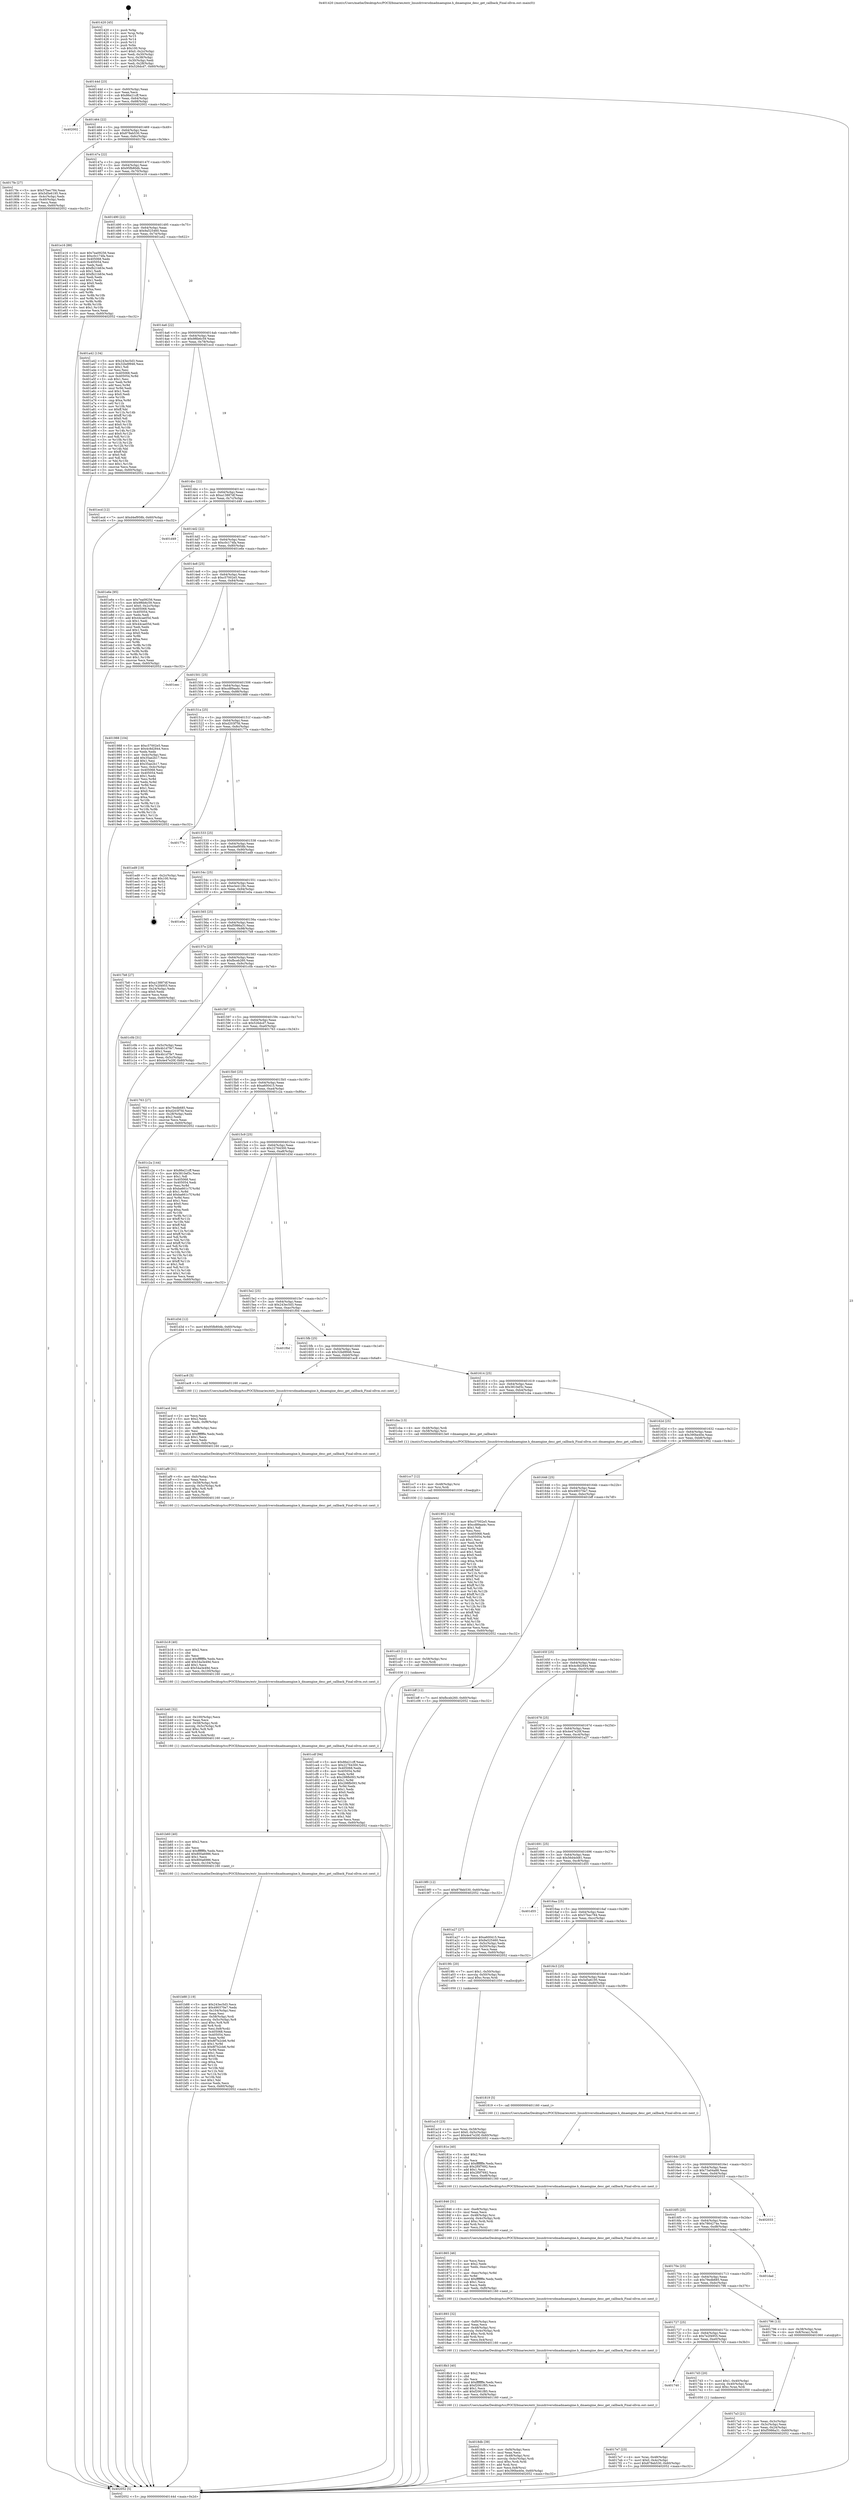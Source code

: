digraph "0x401420" {
  label = "0x401420 (/mnt/c/Users/mathe/Desktop/tcc/POCII/binaries/extr_linuxdriversdmadmaengine.h_dmaengine_desc_get_callback_Final-ollvm.out::main(0))"
  labelloc = "t"
  node[shape=record]

  Entry [label="",width=0.3,height=0.3,shape=circle,fillcolor=black,style=filled]
  "0x40144d" [label="{
     0x40144d [23]\l
     | [instrs]\l
     &nbsp;&nbsp;0x40144d \<+3\>: mov -0x60(%rbp),%eax\l
     &nbsp;&nbsp;0x401450 \<+2\>: mov %eax,%ecx\l
     &nbsp;&nbsp;0x401452 \<+6\>: sub $0x86e21cff,%ecx\l
     &nbsp;&nbsp;0x401458 \<+3\>: mov %eax,-0x64(%rbp)\l
     &nbsp;&nbsp;0x40145b \<+3\>: mov %ecx,-0x68(%rbp)\l
     &nbsp;&nbsp;0x40145e \<+6\>: je 0000000000402002 \<main+0xbe2\>\l
  }"]
  "0x402002" [label="{
     0x402002\l
  }", style=dashed]
  "0x401464" [label="{
     0x401464 [22]\l
     | [instrs]\l
     &nbsp;&nbsp;0x401464 \<+5\>: jmp 0000000000401469 \<main+0x49\>\l
     &nbsp;&nbsp;0x401469 \<+3\>: mov -0x64(%rbp),%eax\l
     &nbsp;&nbsp;0x40146c \<+5\>: sub $0x878eb530,%eax\l
     &nbsp;&nbsp;0x401471 \<+3\>: mov %eax,-0x6c(%rbp)\l
     &nbsp;&nbsp;0x401474 \<+6\>: je 00000000004017fe \<main+0x3de\>\l
  }"]
  Exit [label="",width=0.3,height=0.3,shape=circle,fillcolor=black,style=filled,peripheries=2]
  "0x4017fe" [label="{
     0x4017fe [27]\l
     | [instrs]\l
     &nbsp;&nbsp;0x4017fe \<+5\>: mov $0x57bec784,%eax\l
     &nbsp;&nbsp;0x401803 \<+5\>: mov $0x5d5e6195,%ecx\l
     &nbsp;&nbsp;0x401808 \<+3\>: mov -0x4c(%rbp),%edx\l
     &nbsp;&nbsp;0x40180b \<+3\>: cmp -0x40(%rbp),%edx\l
     &nbsp;&nbsp;0x40180e \<+3\>: cmovl %ecx,%eax\l
     &nbsp;&nbsp;0x401811 \<+3\>: mov %eax,-0x60(%rbp)\l
     &nbsp;&nbsp;0x401814 \<+5\>: jmp 0000000000402052 \<main+0xc32\>\l
  }"]
  "0x40147a" [label="{
     0x40147a [22]\l
     | [instrs]\l
     &nbsp;&nbsp;0x40147a \<+5\>: jmp 000000000040147f \<main+0x5f\>\l
     &nbsp;&nbsp;0x40147f \<+3\>: mov -0x64(%rbp),%eax\l
     &nbsp;&nbsp;0x401482 \<+5\>: sub $0x95fb80db,%eax\l
     &nbsp;&nbsp;0x401487 \<+3\>: mov %eax,-0x70(%rbp)\l
     &nbsp;&nbsp;0x40148a \<+6\>: je 0000000000401e16 \<main+0x9f6\>\l
  }"]
  "0x401cdf" [label="{
     0x401cdf [94]\l
     | [instrs]\l
     &nbsp;&nbsp;0x401cdf \<+5\>: mov $0x86e21cff,%eax\l
     &nbsp;&nbsp;0x401ce4 \<+5\>: mov $0x22764300,%ecx\l
     &nbsp;&nbsp;0x401ce9 \<+7\>: mov 0x405068,%edx\l
     &nbsp;&nbsp;0x401cf0 \<+8\>: mov 0x405054,%r8d\l
     &nbsp;&nbsp;0x401cf8 \<+3\>: mov %edx,%r9d\l
     &nbsp;&nbsp;0x401cfb \<+7\>: sub $0x298fb093,%r9d\l
     &nbsp;&nbsp;0x401d02 \<+4\>: sub $0x1,%r9d\l
     &nbsp;&nbsp;0x401d06 \<+7\>: add $0x298fb093,%r9d\l
     &nbsp;&nbsp;0x401d0d \<+4\>: imul %r9d,%edx\l
     &nbsp;&nbsp;0x401d11 \<+3\>: and $0x1,%edx\l
     &nbsp;&nbsp;0x401d14 \<+3\>: cmp $0x0,%edx\l
     &nbsp;&nbsp;0x401d17 \<+4\>: sete %r10b\l
     &nbsp;&nbsp;0x401d1b \<+4\>: cmp $0xa,%r8d\l
     &nbsp;&nbsp;0x401d1f \<+4\>: setl %r11b\l
     &nbsp;&nbsp;0x401d23 \<+3\>: mov %r10b,%bl\l
     &nbsp;&nbsp;0x401d26 \<+3\>: and %r11b,%bl\l
     &nbsp;&nbsp;0x401d29 \<+3\>: xor %r11b,%r10b\l
     &nbsp;&nbsp;0x401d2c \<+3\>: or %r10b,%bl\l
     &nbsp;&nbsp;0x401d2f \<+3\>: test $0x1,%bl\l
     &nbsp;&nbsp;0x401d32 \<+3\>: cmovne %ecx,%eax\l
     &nbsp;&nbsp;0x401d35 \<+3\>: mov %eax,-0x60(%rbp)\l
     &nbsp;&nbsp;0x401d38 \<+5\>: jmp 0000000000402052 \<main+0xc32\>\l
  }"]
  "0x401e16" [label="{
     0x401e16 [88]\l
     | [instrs]\l
     &nbsp;&nbsp;0x401e16 \<+5\>: mov $0x7ea09256,%eax\l
     &nbsp;&nbsp;0x401e1b \<+5\>: mov $0xc0c174fa,%ecx\l
     &nbsp;&nbsp;0x401e20 \<+7\>: mov 0x405068,%edx\l
     &nbsp;&nbsp;0x401e27 \<+7\>: mov 0x405054,%esi\l
     &nbsp;&nbsp;0x401e2e \<+2\>: mov %edx,%edi\l
     &nbsp;&nbsp;0x401e30 \<+6\>: sub $0xfb21b63e,%edi\l
     &nbsp;&nbsp;0x401e36 \<+3\>: sub $0x1,%edi\l
     &nbsp;&nbsp;0x401e39 \<+6\>: add $0xfb21b63e,%edi\l
     &nbsp;&nbsp;0x401e3f \<+3\>: imul %edi,%edx\l
     &nbsp;&nbsp;0x401e42 \<+3\>: and $0x1,%edx\l
     &nbsp;&nbsp;0x401e45 \<+3\>: cmp $0x0,%edx\l
     &nbsp;&nbsp;0x401e48 \<+4\>: sete %r8b\l
     &nbsp;&nbsp;0x401e4c \<+3\>: cmp $0xa,%esi\l
     &nbsp;&nbsp;0x401e4f \<+4\>: setl %r9b\l
     &nbsp;&nbsp;0x401e53 \<+3\>: mov %r8b,%r10b\l
     &nbsp;&nbsp;0x401e56 \<+3\>: and %r9b,%r10b\l
     &nbsp;&nbsp;0x401e59 \<+3\>: xor %r9b,%r8b\l
     &nbsp;&nbsp;0x401e5c \<+3\>: or %r8b,%r10b\l
     &nbsp;&nbsp;0x401e5f \<+4\>: test $0x1,%r10b\l
     &nbsp;&nbsp;0x401e63 \<+3\>: cmovne %ecx,%eax\l
     &nbsp;&nbsp;0x401e66 \<+3\>: mov %eax,-0x60(%rbp)\l
     &nbsp;&nbsp;0x401e69 \<+5\>: jmp 0000000000402052 \<main+0xc32\>\l
  }"]
  "0x401490" [label="{
     0x401490 [22]\l
     | [instrs]\l
     &nbsp;&nbsp;0x401490 \<+5\>: jmp 0000000000401495 \<main+0x75\>\l
     &nbsp;&nbsp;0x401495 \<+3\>: mov -0x64(%rbp),%eax\l
     &nbsp;&nbsp;0x401498 \<+5\>: sub $0x9a525460,%eax\l
     &nbsp;&nbsp;0x40149d \<+3\>: mov %eax,-0x74(%rbp)\l
     &nbsp;&nbsp;0x4014a0 \<+6\>: je 0000000000401a42 \<main+0x622\>\l
  }"]
  "0x401cd3" [label="{
     0x401cd3 [12]\l
     | [instrs]\l
     &nbsp;&nbsp;0x401cd3 \<+4\>: mov -0x58(%rbp),%rsi\l
     &nbsp;&nbsp;0x401cd7 \<+3\>: mov %rsi,%rdi\l
     &nbsp;&nbsp;0x401cda \<+5\>: call 0000000000401030 \<free@plt\>\l
     | [calls]\l
     &nbsp;&nbsp;0x401030 \{1\} (unknown)\l
  }"]
  "0x401a42" [label="{
     0x401a42 [134]\l
     | [instrs]\l
     &nbsp;&nbsp;0x401a42 \<+5\>: mov $0x243ec5d3,%eax\l
     &nbsp;&nbsp;0x401a47 \<+5\>: mov $0x32bd9946,%ecx\l
     &nbsp;&nbsp;0x401a4c \<+2\>: mov $0x1,%dl\l
     &nbsp;&nbsp;0x401a4e \<+2\>: xor %esi,%esi\l
     &nbsp;&nbsp;0x401a50 \<+7\>: mov 0x405068,%edi\l
     &nbsp;&nbsp;0x401a57 \<+8\>: mov 0x405054,%r8d\l
     &nbsp;&nbsp;0x401a5f \<+3\>: sub $0x1,%esi\l
     &nbsp;&nbsp;0x401a62 \<+3\>: mov %edi,%r9d\l
     &nbsp;&nbsp;0x401a65 \<+3\>: add %esi,%r9d\l
     &nbsp;&nbsp;0x401a68 \<+4\>: imul %r9d,%edi\l
     &nbsp;&nbsp;0x401a6c \<+3\>: and $0x1,%edi\l
     &nbsp;&nbsp;0x401a6f \<+3\>: cmp $0x0,%edi\l
     &nbsp;&nbsp;0x401a72 \<+4\>: sete %r10b\l
     &nbsp;&nbsp;0x401a76 \<+4\>: cmp $0xa,%r8d\l
     &nbsp;&nbsp;0x401a7a \<+4\>: setl %r11b\l
     &nbsp;&nbsp;0x401a7e \<+3\>: mov %r10b,%bl\l
     &nbsp;&nbsp;0x401a81 \<+3\>: xor $0xff,%bl\l
     &nbsp;&nbsp;0x401a84 \<+3\>: mov %r11b,%r14b\l
     &nbsp;&nbsp;0x401a87 \<+4\>: xor $0xff,%r14b\l
     &nbsp;&nbsp;0x401a8b \<+3\>: xor $0x0,%dl\l
     &nbsp;&nbsp;0x401a8e \<+3\>: mov %bl,%r15b\l
     &nbsp;&nbsp;0x401a91 \<+4\>: and $0x0,%r15b\l
     &nbsp;&nbsp;0x401a95 \<+3\>: and %dl,%r10b\l
     &nbsp;&nbsp;0x401a98 \<+3\>: mov %r14b,%r12b\l
     &nbsp;&nbsp;0x401a9b \<+4\>: and $0x0,%r12b\l
     &nbsp;&nbsp;0x401a9f \<+3\>: and %dl,%r11b\l
     &nbsp;&nbsp;0x401aa2 \<+3\>: or %r10b,%r15b\l
     &nbsp;&nbsp;0x401aa5 \<+3\>: or %r11b,%r12b\l
     &nbsp;&nbsp;0x401aa8 \<+3\>: xor %r12b,%r15b\l
     &nbsp;&nbsp;0x401aab \<+3\>: or %r14b,%bl\l
     &nbsp;&nbsp;0x401aae \<+3\>: xor $0xff,%bl\l
     &nbsp;&nbsp;0x401ab1 \<+3\>: or $0x0,%dl\l
     &nbsp;&nbsp;0x401ab4 \<+2\>: and %dl,%bl\l
     &nbsp;&nbsp;0x401ab6 \<+3\>: or %bl,%r15b\l
     &nbsp;&nbsp;0x401ab9 \<+4\>: test $0x1,%r15b\l
     &nbsp;&nbsp;0x401abd \<+3\>: cmovne %ecx,%eax\l
     &nbsp;&nbsp;0x401ac0 \<+3\>: mov %eax,-0x60(%rbp)\l
     &nbsp;&nbsp;0x401ac3 \<+5\>: jmp 0000000000402052 \<main+0xc32\>\l
  }"]
  "0x4014a6" [label="{
     0x4014a6 [22]\l
     | [instrs]\l
     &nbsp;&nbsp;0x4014a6 \<+5\>: jmp 00000000004014ab \<main+0x8b\>\l
     &nbsp;&nbsp;0x4014ab \<+3\>: mov -0x64(%rbp),%eax\l
     &nbsp;&nbsp;0x4014ae \<+5\>: sub $0x9f6b6c59,%eax\l
     &nbsp;&nbsp;0x4014b3 \<+3\>: mov %eax,-0x78(%rbp)\l
     &nbsp;&nbsp;0x4014b6 \<+6\>: je 0000000000401ecd \<main+0xaad\>\l
  }"]
  "0x401cc7" [label="{
     0x401cc7 [12]\l
     | [instrs]\l
     &nbsp;&nbsp;0x401cc7 \<+4\>: mov -0x48(%rbp),%rsi\l
     &nbsp;&nbsp;0x401ccb \<+3\>: mov %rsi,%rdi\l
     &nbsp;&nbsp;0x401cce \<+5\>: call 0000000000401030 \<free@plt\>\l
     | [calls]\l
     &nbsp;&nbsp;0x401030 \{1\} (unknown)\l
  }"]
  "0x401ecd" [label="{
     0x401ecd [12]\l
     | [instrs]\l
     &nbsp;&nbsp;0x401ecd \<+7\>: movl $0xd4ef958b,-0x60(%rbp)\l
     &nbsp;&nbsp;0x401ed4 \<+5\>: jmp 0000000000402052 \<main+0xc32\>\l
  }"]
  "0x4014bc" [label="{
     0x4014bc [22]\l
     | [instrs]\l
     &nbsp;&nbsp;0x4014bc \<+5\>: jmp 00000000004014c1 \<main+0xa1\>\l
     &nbsp;&nbsp;0x4014c1 \<+3\>: mov -0x64(%rbp),%eax\l
     &nbsp;&nbsp;0x4014c4 \<+5\>: sub $0xa13887df,%eax\l
     &nbsp;&nbsp;0x4014c9 \<+3\>: mov %eax,-0x7c(%rbp)\l
     &nbsp;&nbsp;0x4014cc \<+6\>: je 0000000000401d49 \<main+0x929\>\l
  }"]
  "0x401b88" [label="{
     0x401b88 [119]\l
     | [instrs]\l
     &nbsp;&nbsp;0x401b88 \<+5\>: mov $0x243ec5d3,%ecx\l
     &nbsp;&nbsp;0x401b8d \<+5\>: mov $0x490370e7,%edx\l
     &nbsp;&nbsp;0x401b92 \<+6\>: mov -0x104(%rbp),%esi\l
     &nbsp;&nbsp;0x401b98 \<+3\>: imul %eax,%esi\l
     &nbsp;&nbsp;0x401b9b \<+4\>: mov -0x58(%rbp),%rdi\l
     &nbsp;&nbsp;0x401b9f \<+4\>: movslq -0x5c(%rbp),%r8\l
     &nbsp;&nbsp;0x401ba3 \<+4\>: imul $0xc,%r8,%r8\l
     &nbsp;&nbsp;0x401ba7 \<+3\>: add %r8,%rdi\l
     &nbsp;&nbsp;0x401baa \<+3\>: mov %esi,0x8(%rdi)\l
     &nbsp;&nbsp;0x401bad \<+7\>: mov 0x405068,%eax\l
     &nbsp;&nbsp;0x401bb4 \<+7\>: mov 0x405054,%esi\l
     &nbsp;&nbsp;0x401bbb \<+3\>: mov %eax,%r9d\l
     &nbsp;&nbsp;0x401bbe \<+7\>: add $0x8f7b2cb6,%r9d\l
     &nbsp;&nbsp;0x401bc5 \<+4\>: sub $0x1,%r9d\l
     &nbsp;&nbsp;0x401bc9 \<+7\>: sub $0x8f7b2cb6,%r9d\l
     &nbsp;&nbsp;0x401bd0 \<+4\>: imul %r9d,%eax\l
     &nbsp;&nbsp;0x401bd4 \<+3\>: and $0x1,%eax\l
     &nbsp;&nbsp;0x401bd7 \<+3\>: cmp $0x0,%eax\l
     &nbsp;&nbsp;0x401bda \<+4\>: sete %r10b\l
     &nbsp;&nbsp;0x401bde \<+3\>: cmp $0xa,%esi\l
     &nbsp;&nbsp;0x401be1 \<+4\>: setl %r11b\l
     &nbsp;&nbsp;0x401be5 \<+3\>: mov %r10b,%bl\l
     &nbsp;&nbsp;0x401be8 \<+3\>: and %r11b,%bl\l
     &nbsp;&nbsp;0x401beb \<+3\>: xor %r11b,%r10b\l
     &nbsp;&nbsp;0x401bee \<+3\>: or %r10b,%bl\l
     &nbsp;&nbsp;0x401bf1 \<+3\>: test $0x1,%bl\l
     &nbsp;&nbsp;0x401bf4 \<+3\>: cmovne %edx,%ecx\l
     &nbsp;&nbsp;0x401bf7 \<+3\>: mov %ecx,-0x60(%rbp)\l
     &nbsp;&nbsp;0x401bfa \<+5\>: jmp 0000000000402052 \<main+0xc32\>\l
  }"]
  "0x401d49" [label="{
     0x401d49\l
  }", style=dashed]
  "0x4014d2" [label="{
     0x4014d2 [22]\l
     | [instrs]\l
     &nbsp;&nbsp;0x4014d2 \<+5\>: jmp 00000000004014d7 \<main+0xb7\>\l
     &nbsp;&nbsp;0x4014d7 \<+3\>: mov -0x64(%rbp),%eax\l
     &nbsp;&nbsp;0x4014da \<+5\>: sub $0xc0c174fa,%eax\l
     &nbsp;&nbsp;0x4014df \<+3\>: mov %eax,-0x80(%rbp)\l
     &nbsp;&nbsp;0x4014e2 \<+6\>: je 0000000000401e6e \<main+0xa4e\>\l
  }"]
  "0x401b60" [label="{
     0x401b60 [40]\l
     | [instrs]\l
     &nbsp;&nbsp;0x401b60 \<+5\>: mov $0x2,%ecx\l
     &nbsp;&nbsp;0x401b65 \<+1\>: cltd\l
     &nbsp;&nbsp;0x401b66 \<+2\>: idiv %ecx\l
     &nbsp;&nbsp;0x401b68 \<+6\>: imul $0xfffffffe,%edx,%ecx\l
     &nbsp;&nbsp;0x401b6e \<+6\>: add $0x800a6986,%ecx\l
     &nbsp;&nbsp;0x401b74 \<+3\>: add $0x1,%ecx\l
     &nbsp;&nbsp;0x401b77 \<+6\>: sub $0x800a6986,%ecx\l
     &nbsp;&nbsp;0x401b7d \<+6\>: mov %ecx,-0x104(%rbp)\l
     &nbsp;&nbsp;0x401b83 \<+5\>: call 0000000000401160 \<next_i\>\l
     | [calls]\l
     &nbsp;&nbsp;0x401160 \{1\} (/mnt/c/Users/mathe/Desktop/tcc/POCII/binaries/extr_linuxdriversdmadmaengine.h_dmaengine_desc_get_callback_Final-ollvm.out::next_i)\l
  }"]
  "0x401e6e" [label="{
     0x401e6e [95]\l
     | [instrs]\l
     &nbsp;&nbsp;0x401e6e \<+5\>: mov $0x7ea09256,%eax\l
     &nbsp;&nbsp;0x401e73 \<+5\>: mov $0x9f6b6c59,%ecx\l
     &nbsp;&nbsp;0x401e78 \<+7\>: movl $0x0,-0x2c(%rbp)\l
     &nbsp;&nbsp;0x401e7f \<+7\>: mov 0x405068,%edx\l
     &nbsp;&nbsp;0x401e86 \<+7\>: mov 0x405054,%esi\l
     &nbsp;&nbsp;0x401e8d \<+2\>: mov %edx,%edi\l
     &nbsp;&nbsp;0x401e8f \<+6\>: add $0x44cae05d,%edi\l
     &nbsp;&nbsp;0x401e95 \<+3\>: sub $0x1,%edi\l
     &nbsp;&nbsp;0x401e98 \<+6\>: sub $0x44cae05d,%edi\l
     &nbsp;&nbsp;0x401e9e \<+3\>: imul %edi,%edx\l
     &nbsp;&nbsp;0x401ea1 \<+3\>: and $0x1,%edx\l
     &nbsp;&nbsp;0x401ea4 \<+3\>: cmp $0x0,%edx\l
     &nbsp;&nbsp;0x401ea7 \<+4\>: sete %r8b\l
     &nbsp;&nbsp;0x401eab \<+3\>: cmp $0xa,%esi\l
     &nbsp;&nbsp;0x401eae \<+4\>: setl %r9b\l
     &nbsp;&nbsp;0x401eb2 \<+3\>: mov %r8b,%r10b\l
     &nbsp;&nbsp;0x401eb5 \<+3\>: and %r9b,%r10b\l
     &nbsp;&nbsp;0x401eb8 \<+3\>: xor %r9b,%r8b\l
     &nbsp;&nbsp;0x401ebb \<+3\>: or %r8b,%r10b\l
     &nbsp;&nbsp;0x401ebe \<+4\>: test $0x1,%r10b\l
     &nbsp;&nbsp;0x401ec2 \<+3\>: cmovne %ecx,%eax\l
     &nbsp;&nbsp;0x401ec5 \<+3\>: mov %eax,-0x60(%rbp)\l
     &nbsp;&nbsp;0x401ec8 \<+5\>: jmp 0000000000402052 \<main+0xc32\>\l
  }"]
  "0x4014e8" [label="{
     0x4014e8 [25]\l
     | [instrs]\l
     &nbsp;&nbsp;0x4014e8 \<+5\>: jmp 00000000004014ed \<main+0xcd\>\l
     &nbsp;&nbsp;0x4014ed \<+3\>: mov -0x64(%rbp),%eax\l
     &nbsp;&nbsp;0x4014f0 \<+5\>: sub $0xc57002e5,%eax\l
     &nbsp;&nbsp;0x4014f5 \<+6\>: mov %eax,-0x84(%rbp)\l
     &nbsp;&nbsp;0x4014fb \<+6\>: je 0000000000401eec \<main+0xacc\>\l
  }"]
  "0x401b40" [label="{
     0x401b40 [32]\l
     | [instrs]\l
     &nbsp;&nbsp;0x401b40 \<+6\>: mov -0x100(%rbp),%ecx\l
     &nbsp;&nbsp;0x401b46 \<+3\>: imul %eax,%ecx\l
     &nbsp;&nbsp;0x401b49 \<+4\>: mov -0x58(%rbp),%rdi\l
     &nbsp;&nbsp;0x401b4d \<+4\>: movslq -0x5c(%rbp),%r8\l
     &nbsp;&nbsp;0x401b51 \<+4\>: imul $0xc,%r8,%r8\l
     &nbsp;&nbsp;0x401b55 \<+3\>: add %r8,%rdi\l
     &nbsp;&nbsp;0x401b58 \<+3\>: mov %ecx,0x4(%rdi)\l
     &nbsp;&nbsp;0x401b5b \<+5\>: call 0000000000401160 \<next_i\>\l
     | [calls]\l
     &nbsp;&nbsp;0x401160 \{1\} (/mnt/c/Users/mathe/Desktop/tcc/POCII/binaries/extr_linuxdriversdmadmaengine.h_dmaengine_desc_get_callback_Final-ollvm.out::next_i)\l
  }"]
  "0x401eec" [label="{
     0x401eec\l
  }", style=dashed]
  "0x401501" [label="{
     0x401501 [25]\l
     | [instrs]\l
     &nbsp;&nbsp;0x401501 \<+5\>: jmp 0000000000401506 \<main+0xe6\>\l
     &nbsp;&nbsp;0x401506 \<+3\>: mov -0x64(%rbp),%eax\l
     &nbsp;&nbsp;0x401509 \<+5\>: sub $0xcd89aa4c,%eax\l
     &nbsp;&nbsp;0x40150e \<+6\>: mov %eax,-0x88(%rbp)\l
     &nbsp;&nbsp;0x401514 \<+6\>: je 0000000000401988 \<main+0x568\>\l
  }"]
  "0x401b18" [label="{
     0x401b18 [40]\l
     | [instrs]\l
     &nbsp;&nbsp;0x401b18 \<+5\>: mov $0x2,%ecx\l
     &nbsp;&nbsp;0x401b1d \<+1\>: cltd\l
     &nbsp;&nbsp;0x401b1e \<+2\>: idiv %ecx\l
     &nbsp;&nbsp;0x401b20 \<+6\>: imul $0xfffffffe,%edx,%ecx\l
     &nbsp;&nbsp;0x401b26 \<+6\>: add $0x54a3e49d,%ecx\l
     &nbsp;&nbsp;0x401b2c \<+3\>: add $0x1,%ecx\l
     &nbsp;&nbsp;0x401b2f \<+6\>: sub $0x54a3e49d,%ecx\l
     &nbsp;&nbsp;0x401b35 \<+6\>: mov %ecx,-0x100(%rbp)\l
     &nbsp;&nbsp;0x401b3b \<+5\>: call 0000000000401160 \<next_i\>\l
     | [calls]\l
     &nbsp;&nbsp;0x401160 \{1\} (/mnt/c/Users/mathe/Desktop/tcc/POCII/binaries/extr_linuxdriversdmadmaengine.h_dmaengine_desc_get_callback_Final-ollvm.out::next_i)\l
  }"]
  "0x401988" [label="{
     0x401988 [104]\l
     | [instrs]\l
     &nbsp;&nbsp;0x401988 \<+5\>: mov $0xc57002e5,%eax\l
     &nbsp;&nbsp;0x40198d \<+5\>: mov $0x4c8d2844,%ecx\l
     &nbsp;&nbsp;0x401992 \<+2\>: xor %edx,%edx\l
     &nbsp;&nbsp;0x401994 \<+3\>: mov -0x4c(%rbp),%esi\l
     &nbsp;&nbsp;0x401997 \<+6\>: add $0x35ae2b17,%esi\l
     &nbsp;&nbsp;0x40199d \<+3\>: add $0x1,%esi\l
     &nbsp;&nbsp;0x4019a0 \<+6\>: sub $0x35ae2b17,%esi\l
     &nbsp;&nbsp;0x4019a6 \<+3\>: mov %esi,-0x4c(%rbp)\l
     &nbsp;&nbsp;0x4019a9 \<+7\>: mov 0x405068,%esi\l
     &nbsp;&nbsp;0x4019b0 \<+7\>: mov 0x405054,%edi\l
     &nbsp;&nbsp;0x4019b7 \<+3\>: sub $0x1,%edx\l
     &nbsp;&nbsp;0x4019ba \<+3\>: mov %esi,%r8d\l
     &nbsp;&nbsp;0x4019bd \<+3\>: add %edx,%r8d\l
     &nbsp;&nbsp;0x4019c0 \<+4\>: imul %r8d,%esi\l
     &nbsp;&nbsp;0x4019c4 \<+3\>: and $0x1,%esi\l
     &nbsp;&nbsp;0x4019c7 \<+3\>: cmp $0x0,%esi\l
     &nbsp;&nbsp;0x4019ca \<+4\>: sete %r9b\l
     &nbsp;&nbsp;0x4019ce \<+3\>: cmp $0xa,%edi\l
     &nbsp;&nbsp;0x4019d1 \<+4\>: setl %r10b\l
     &nbsp;&nbsp;0x4019d5 \<+3\>: mov %r9b,%r11b\l
     &nbsp;&nbsp;0x4019d8 \<+3\>: and %r10b,%r11b\l
     &nbsp;&nbsp;0x4019db \<+3\>: xor %r10b,%r9b\l
     &nbsp;&nbsp;0x4019de \<+3\>: or %r9b,%r11b\l
     &nbsp;&nbsp;0x4019e1 \<+4\>: test $0x1,%r11b\l
     &nbsp;&nbsp;0x4019e5 \<+3\>: cmovne %ecx,%eax\l
     &nbsp;&nbsp;0x4019e8 \<+3\>: mov %eax,-0x60(%rbp)\l
     &nbsp;&nbsp;0x4019eb \<+5\>: jmp 0000000000402052 \<main+0xc32\>\l
  }"]
  "0x40151a" [label="{
     0x40151a [25]\l
     | [instrs]\l
     &nbsp;&nbsp;0x40151a \<+5\>: jmp 000000000040151f \<main+0xff\>\l
     &nbsp;&nbsp;0x40151f \<+3\>: mov -0x64(%rbp),%eax\l
     &nbsp;&nbsp;0x401522 \<+5\>: sub $0xd203f7fd,%eax\l
     &nbsp;&nbsp;0x401527 \<+6\>: mov %eax,-0x8c(%rbp)\l
     &nbsp;&nbsp;0x40152d \<+6\>: je 000000000040177e \<main+0x35e\>\l
  }"]
  "0x401af9" [label="{
     0x401af9 [31]\l
     | [instrs]\l
     &nbsp;&nbsp;0x401af9 \<+6\>: mov -0xfc(%rbp),%ecx\l
     &nbsp;&nbsp;0x401aff \<+3\>: imul %eax,%ecx\l
     &nbsp;&nbsp;0x401b02 \<+4\>: mov -0x58(%rbp),%rdi\l
     &nbsp;&nbsp;0x401b06 \<+4\>: movslq -0x5c(%rbp),%r8\l
     &nbsp;&nbsp;0x401b0a \<+4\>: imul $0xc,%r8,%r8\l
     &nbsp;&nbsp;0x401b0e \<+3\>: add %r8,%rdi\l
     &nbsp;&nbsp;0x401b11 \<+2\>: mov %ecx,(%rdi)\l
     &nbsp;&nbsp;0x401b13 \<+5\>: call 0000000000401160 \<next_i\>\l
     | [calls]\l
     &nbsp;&nbsp;0x401160 \{1\} (/mnt/c/Users/mathe/Desktop/tcc/POCII/binaries/extr_linuxdriversdmadmaengine.h_dmaengine_desc_get_callback_Final-ollvm.out::next_i)\l
  }"]
  "0x40177e" [label="{
     0x40177e\l
  }", style=dashed]
  "0x401533" [label="{
     0x401533 [25]\l
     | [instrs]\l
     &nbsp;&nbsp;0x401533 \<+5\>: jmp 0000000000401538 \<main+0x118\>\l
     &nbsp;&nbsp;0x401538 \<+3\>: mov -0x64(%rbp),%eax\l
     &nbsp;&nbsp;0x40153b \<+5\>: sub $0xd4ef958b,%eax\l
     &nbsp;&nbsp;0x401540 \<+6\>: mov %eax,-0x90(%rbp)\l
     &nbsp;&nbsp;0x401546 \<+6\>: je 0000000000401ed9 \<main+0xab9\>\l
  }"]
  "0x401acd" [label="{
     0x401acd [44]\l
     | [instrs]\l
     &nbsp;&nbsp;0x401acd \<+2\>: xor %ecx,%ecx\l
     &nbsp;&nbsp;0x401acf \<+5\>: mov $0x2,%edx\l
     &nbsp;&nbsp;0x401ad4 \<+6\>: mov %edx,-0xf8(%rbp)\l
     &nbsp;&nbsp;0x401ada \<+1\>: cltd\l
     &nbsp;&nbsp;0x401adb \<+6\>: mov -0xf8(%rbp),%esi\l
     &nbsp;&nbsp;0x401ae1 \<+2\>: idiv %esi\l
     &nbsp;&nbsp;0x401ae3 \<+6\>: imul $0xfffffffe,%edx,%edx\l
     &nbsp;&nbsp;0x401ae9 \<+3\>: sub $0x1,%ecx\l
     &nbsp;&nbsp;0x401aec \<+2\>: sub %ecx,%edx\l
     &nbsp;&nbsp;0x401aee \<+6\>: mov %edx,-0xfc(%rbp)\l
     &nbsp;&nbsp;0x401af4 \<+5\>: call 0000000000401160 \<next_i\>\l
     | [calls]\l
     &nbsp;&nbsp;0x401160 \{1\} (/mnt/c/Users/mathe/Desktop/tcc/POCII/binaries/extr_linuxdriversdmadmaengine.h_dmaengine_desc_get_callback_Final-ollvm.out::next_i)\l
  }"]
  "0x401ed9" [label="{
     0x401ed9 [19]\l
     | [instrs]\l
     &nbsp;&nbsp;0x401ed9 \<+3\>: mov -0x2c(%rbp),%eax\l
     &nbsp;&nbsp;0x401edc \<+7\>: add $0x100,%rsp\l
     &nbsp;&nbsp;0x401ee3 \<+1\>: pop %rbx\l
     &nbsp;&nbsp;0x401ee4 \<+2\>: pop %r12\l
     &nbsp;&nbsp;0x401ee6 \<+2\>: pop %r14\l
     &nbsp;&nbsp;0x401ee8 \<+2\>: pop %r15\l
     &nbsp;&nbsp;0x401eea \<+1\>: pop %rbp\l
     &nbsp;&nbsp;0x401eeb \<+1\>: ret\l
  }"]
  "0x40154c" [label="{
     0x40154c [25]\l
     | [instrs]\l
     &nbsp;&nbsp;0x40154c \<+5\>: jmp 0000000000401551 \<main+0x131\>\l
     &nbsp;&nbsp;0x401551 \<+3\>: mov -0x64(%rbp),%eax\l
     &nbsp;&nbsp;0x401554 \<+5\>: sub $0xe3e4129c,%eax\l
     &nbsp;&nbsp;0x401559 \<+6\>: mov %eax,-0x94(%rbp)\l
     &nbsp;&nbsp;0x40155f \<+6\>: je 0000000000401e0a \<main+0x9ea\>\l
  }"]
  "0x401a10" [label="{
     0x401a10 [23]\l
     | [instrs]\l
     &nbsp;&nbsp;0x401a10 \<+4\>: mov %rax,-0x58(%rbp)\l
     &nbsp;&nbsp;0x401a14 \<+7\>: movl $0x0,-0x5c(%rbp)\l
     &nbsp;&nbsp;0x401a1b \<+7\>: movl $0x4e47e20f,-0x60(%rbp)\l
     &nbsp;&nbsp;0x401a22 \<+5\>: jmp 0000000000402052 \<main+0xc32\>\l
  }"]
  "0x401e0a" [label="{
     0x401e0a\l
  }", style=dashed]
  "0x401565" [label="{
     0x401565 [25]\l
     | [instrs]\l
     &nbsp;&nbsp;0x401565 \<+5\>: jmp 000000000040156a \<main+0x14a\>\l
     &nbsp;&nbsp;0x40156a \<+3\>: mov -0x64(%rbp),%eax\l
     &nbsp;&nbsp;0x40156d \<+5\>: sub $0xf5986a31,%eax\l
     &nbsp;&nbsp;0x401572 \<+6\>: mov %eax,-0x98(%rbp)\l
     &nbsp;&nbsp;0x401578 \<+6\>: je 00000000004017b8 \<main+0x398\>\l
  }"]
  "0x4018db" [label="{
     0x4018db [39]\l
     | [instrs]\l
     &nbsp;&nbsp;0x4018db \<+6\>: mov -0xf4(%rbp),%ecx\l
     &nbsp;&nbsp;0x4018e1 \<+3\>: imul %eax,%ecx\l
     &nbsp;&nbsp;0x4018e4 \<+4\>: mov -0x48(%rbp),%rsi\l
     &nbsp;&nbsp;0x4018e8 \<+4\>: movslq -0x4c(%rbp),%rdi\l
     &nbsp;&nbsp;0x4018ec \<+4\>: imul $0xc,%rdi,%rdi\l
     &nbsp;&nbsp;0x4018f0 \<+3\>: add %rdi,%rsi\l
     &nbsp;&nbsp;0x4018f3 \<+3\>: mov %ecx,0x8(%rsi)\l
     &nbsp;&nbsp;0x4018f6 \<+7\>: movl $0x390be40e,-0x60(%rbp)\l
     &nbsp;&nbsp;0x4018fd \<+5\>: jmp 0000000000402052 \<main+0xc32\>\l
  }"]
  "0x4017b8" [label="{
     0x4017b8 [27]\l
     | [instrs]\l
     &nbsp;&nbsp;0x4017b8 \<+5\>: mov $0xa13887df,%eax\l
     &nbsp;&nbsp;0x4017bd \<+5\>: mov $0x7e2f4955,%ecx\l
     &nbsp;&nbsp;0x4017c2 \<+3\>: mov -0x24(%rbp),%edx\l
     &nbsp;&nbsp;0x4017c5 \<+3\>: cmp $0x0,%edx\l
     &nbsp;&nbsp;0x4017c8 \<+3\>: cmove %ecx,%eax\l
     &nbsp;&nbsp;0x4017cb \<+3\>: mov %eax,-0x60(%rbp)\l
     &nbsp;&nbsp;0x4017ce \<+5\>: jmp 0000000000402052 \<main+0xc32\>\l
  }"]
  "0x40157e" [label="{
     0x40157e [25]\l
     | [instrs]\l
     &nbsp;&nbsp;0x40157e \<+5\>: jmp 0000000000401583 \<main+0x163\>\l
     &nbsp;&nbsp;0x401583 \<+3\>: mov -0x64(%rbp),%eax\l
     &nbsp;&nbsp;0x401586 \<+5\>: sub $0xfbceb260,%eax\l
     &nbsp;&nbsp;0x40158b \<+6\>: mov %eax,-0x9c(%rbp)\l
     &nbsp;&nbsp;0x401591 \<+6\>: je 0000000000401c0b \<main+0x7eb\>\l
  }"]
  "0x4018b3" [label="{
     0x4018b3 [40]\l
     | [instrs]\l
     &nbsp;&nbsp;0x4018b3 \<+5\>: mov $0x2,%ecx\l
     &nbsp;&nbsp;0x4018b8 \<+1\>: cltd\l
     &nbsp;&nbsp;0x4018b9 \<+2\>: idiv %ecx\l
     &nbsp;&nbsp;0x4018bb \<+6\>: imul $0xfffffffe,%edx,%ecx\l
     &nbsp;&nbsp;0x4018c1 \<+6\>: sub $0xf2061f85,%ecx\l
     &nbsp;&nbsp;0x4018c7 \<+3\>: add $0x1,%ecx\l
     &nbsp;&nbsp;0x4018ca \<+6\>: add $0xf2061f85,%ecx\l
     &nbsp;&nbsp;0x4018d0 \<+6\>: mov %ecx,-0xf4(%rbp)\l
     &nbsp;&nbsp;0x4018d6 \<+5\>: call 0000000000401160 \<next_i\>\l
     | [calls]\l
     &nbsp;&nbsp;0x401160 \{1\} (/mnt/c/Users/mathe/Desktop/tcc/POCII/binaries/extr_linuxdriversdmadmaengine.h_dmaengine_desc_get_callback_Final-ollvm.out::next_i)\l
  }"]
  "0x401c0b" [label="{
     0x401c0b [31]\l
     | [instrs]\l
     &nbsp;&nbsp;0x401c0b \<+3\>: mov -0x5c(%rbp),%eax\l
     &nbsp;&nbsp;0x401c0e \<+5\>: sub $0x4b1d7fe7,%eax\l
     &nbsp;&nbsp;0x401c13 \<+3\>: add $0x1,%eax\l
     &nbsp;&nbsp;0x401c16 \<+5\>: add $0x4b1d7fe7,%eax\l
     &nbsp;&nbsp;0x401c1b \<+3\>: mov %eax,-0x5c(%rbp)\l
     &nbsp;&nbsp;0x401c1e \<+7\>: movl $0x4e47e20f,-0x60(%rbp)\l
     &nbsp;&nbsp;0x401c25 \<+5\>: jmp 0000000000402052 \<main+0xc32\>\l
  }"]
  "0x401597" [label="{
     0x401597 [25]\l
     | [instrs]\l
     &nbsp;&nbsp;0x401597 \<+5\>: jmp 000000000040159c \<main+0x17c\>\l
     &nbsp;&nbsp;0x40159c \<+3\>: mov -0x64(%rbp),%eax\l
     &nbsp;&nbsp;0x40159f \<+5\>: sub $0x526dcd7,%eax\l
     &nbsp;&nbsp;0x4015a4 \<+6\>: mov %eax,-0xa0(%rbp)\l
     &nbsp;&nbsp;0x4015aa \<+6\>: je 0000000000401763 \<main+0x343\>\l
  }"]
  "0x401893" [label="{
     0x401893 [32]\l
     | [instrs]\l
     &nbsp;&nbsp;0x401893 \<+6\>: mov -0xf0(%rbp),%ecx\l
     &nbsp;&nbsp;0x401899 \<+3\>: imul %eax,%ecx\l
     &nbsp;&nbsp;0x40189c \<+4\>: mov -0x48(%rbp),%rsi\l
     &nbsp;&nbsp;0x4018a0 \<+4\>: movslq -0x4c(%rbp),%rdi\l
     &nbsp;&nbsp;0x4018a4 \<+4\>: imul $0xc,%rdi,%rdi\l
     &nbsp;&nbsp;0x4018a8 \<+3\>: add %rdi,%rsi\l
     &nbsp;&nbsp;0x4018ab \<+3\>: mov %ecx,0x4(%rsi)\l
     &nbsp;&nbsp;0x4018ae \<+5\>: call 0000000000401160 \<next_i\>\l
     | [calls]\l
     &nbsp;&nbsp;0x401160 \{1\} (/mnt/c/Users/mathe/Desktop/tcc/POCII/binaries/extr_linuxdriversdmadmaengine.h_dmaengine_desc_get_callback_Final-ollvm.out::next_i)\l
  }"]
  "0x401763" [label="{
     0x401763 [27]\l
     | [instrs]\l
     &nbsp;&nbsp;0x401763 \<+5\>: mov $0x79edb685,%eax\l
     &nbsp;&nbsp;0x401768 \<+5\>: mov $0xd203f7fd,%ecx\l
     &nbsp;&nbsp;0x40176d \<+3\>: mov -0x28(%rbp),%edx\l
     &nbsp;&nbsp;0x401770 \<+3\>: cmp $0x2,%edx\l
     &nbsp;&nbsp;0x401773 \<+3\>: cmovne %ecx,%eax\l
     &nbsp;&nbsp;0x401776 \<+3\>: mov %eax,-0x60(%rbp)\l
     &nbsp;&nbsp;0x401779 \<+5\>: jmp 0000000000402052 \<main+0xc32\>\l
  }"]
  "0x4015b0" [label="{
     0x4015b0 [25]\l
     | [instrs]\l
     &nbsp;&nbsp;0x4015b0 \<+5\>: jmp 00000000004015b5 \<main+0x195\>\l
     &nbsp;&nbsp;0x4015b5 \<+3\>: mov -0x64(%rbp),%eax\l
     &nbsp;&nbsp;0x4015b8 \<+5\>: sub $0xa600415,%eax\l
     &nbsp;&nbsp;0x4015bd \<+6\>: mov %eax,-0xa4(%rbp)\l
     &nbsp;&nbsp;0x4015c3 \<+6\>: je 0000000000401c2a \<main+0x80a\>\l
  }"]
  "0x402052" [label="{
     0x402052 [5]\l
     | [instrs]\l
     &nbsp;&nbsp;0x402052 \<+5\>: jmp 000000000040144d \<main+0x2d\>\l
  }"]
  "0x401420" [label="{
     0x401420 [45]\l
     | [instrs]\l
     &nbsp;&nbsp;0x401420 \<+1\>: push %rbp\l
     &nbsp;&nbsp;0x401421 \<+3\>: mov %rsp,%rbp\l
     &nbsp;&nbsp;0x401424 \<+2\>: push %r15\l
     &nbsp;&nbsp;0x401426 \<+2\>: push %r14\l
     &nbsp;&nbsp;0x401428 \<+2\>: push %r12\l
     &nbsp;&nbsp;0x40142a \<+1\>: push %rbx\l
     &nbsp;&nbsp;0x40142b \<+7\>: sub $0x100,%rsp\l
     &nbsp;&nbsp;0x401432 \<+7\>: movl $0x0,-0x2c(%rbp)\l
     &nbsp;&nbsp;0x401439 \<+3\>: mov %edi,-0x30(%rbp)\l
     &nbsp;&nbsp;0x40143c \<+4\>: mov %rsi,-0x38(%rbp)\l
     &nbsp;&nbsp;0x401440 \<+3\>: mov -0x30(%rbp),%edi\l
     &nbsp;&nbsp;0x401443 \<+3\>: mov %edi,-0x28(%rbp)\l
     &nbsp;&nbsp;0x401446 \<+7\>: movl $0x526dcd7,-0x60(%rbp)\l
  }"]
  "0x401865" [label="{
     0x401865 [46]\l
     | [instrs]\l
     &nbsp;&nbsp;0x401865 \<+2\>: xor %ecx,%ecx\l
     &nbsp;&nbsp;0x401867 \<+5\>: mov $0x2,%edx\l
     &nbsp;&nbsp;0x40186c \<+6\>: mov %edx,-0xec(%rbp)\l
     &nbsp;&nbsp;0x401872 \<+1\>: cltd\l
     &nbsp;&nbsp;0x401873 \<+7\>: mov -0xec(%rbp),%r8d\l
     &nbsp;&nbsp;0x40187a \<+3\>: idiv %r8d\l
     &nbsp;&nbsp;0x40187d \<+6\>: imul $0xfffffffe,%edx,%edx\l
     &nbsp;&nbsp;0x401883 \<+3\>: sub $0x1,%ecx\l
     &nbsp;&nbsp;0x401886 \<+2\>: sub %ecx,%edx\l
     &nbsp;&nbsp;0x401888 \<+6\>: mov %edx,-0xf0(%rbp)\l
     &nbsp;&nbsp;0x40188e \<+5\>: call 0000000000401160 \<next_i\>\l
     | [calls]\l
     &nbsp;&nbsp;0x401160 \{1\} (/mnt/c/Users/mathe/Desktop/tcc/POCII/binaries/extr_linuxdriversdmadmaengine.h_dmaengine_desc_get_callback_Final-ollvm.out::next_i)\l
  }"]
  "0x401c2a" [label="{
     0x401c2a [144]\l
     | [instrs]\l
     &nbsp;&nbsp;0x401c2a \<+5\>: mov $0x86e21cff,%eax\l
     &nbsp;&nbsp;0x401c2f \<+5\>: mov $0x3810ef3c,%ecx\l
     &nbsp;&nbsp;0x401c34 \<+2\>: mov $0x1,%dl\l
     &nbsp;&nbsp;0x401c36 \<+7\>: mov 0x405068,%esi\l
     &nbsp;&nbsp;0x401c3d \<+7\>: mov 0x405054,%edi\l
     &nbsp;&nbsp;0x401c44 \<+3\>: mov %esi,%r8d\l
     &nbsp;&nbsp;0x401c47 \<+7\>: sub $0xba661c7f,%r8d\l
     &nbsp;&nbsp;0x401c4e \<+4\>: sub $0x1,%r8d\l
     &nbsp;&nbsp;0x401c52 \<+7\>: add $0xba661c7f,%r8d\l
     &nbsp;&nbsp;0x401c59 \<+4\>: imul %r8d,%esi\l
     &nbsp;&nbsp;0x401c5d \<+3\>: and $0x1,%esi\l
     &nbsp;&nbsp;0x401c60 \<+3\>: cmp $0x0,%esi\l
     &nbsp;&nbsp;0x401c63 \<+4\>: sete %r9b\l
     &nbsp;&nbsp;0x401c67 \<+3\>: cmp $0xa,%edi\l
     &nbsp;&nbsp;0x401c6a \<+4\>: setl %r10b\l
     &nbsp;&nbsp;0x401c6e \<+3\>: mov %r9b,%r11b\l
     &nbsp;&nbsp;0x401c71 \<+4\>: xor $0xff,%r11b\l
     &nbsp;&nbsp;0x401c75 \<+3\>: mov %r10b,%bl\l
     &nbsp;&nbsp;0x401c78 \<+3\>: xor $0xff,%bl\l
     &nbsp;&nbsp;0x401c7b \<+3\>: xor $0x1,%dl\l
     &nbsp;&nbsp;0x401c7e \<+3\>: mov %r11b,%r14b\l
     &nbsp;&nbsp;0x401c81 \<+4\>: and $0xff,%r14b\l
     &nbsp;&nbsp;0x401c85 \<+3\>: and %dl,%r9b\l
     &nbsp;&nbsp;0x401c88 \<+3\>: mov %bl,%r15b\l
     &nbsp;&nbsp;0x401c8b \<+4\>: and $0xff,%r15b\l
     &nbsp;&nbsp;0x401c8f \<+3\>: and %dl,%r10b\l
     &nbsp;&nbsp;0x401c92 \<+3\>: or %r9b,%r14b\l
     &nbsp;&nbsp;0x401c95 \<+3\>: or %r10b,%r15b\l
     &nbsp;&nbsp;0x401c98 \<+3\>: xor %r15b,%r14b\l
     &nbsp;&nbsp;0x401c9b \<+3\>: or %bl,%r11b\l
     &nbsp;&nbsp;0x401c9e \<+4\>: xor $0xff,%r11b\l
     &nbsp;&nbsp;0x401ca2 \<+3\>: or $0x1,%dl\l
     &nbsp;&nbsp;0x401ca5 \<+3\>: and %dl,%r11b\l
     &nbsp;&nbsp;0x401ca8 \<+3\>: or %r11b,%r14b\l
     &nbsp;&nbsp;0x401cab \<+4\>: test $0x1,%r14b\l
     &nbsp;&nbsp;0x401caf \<+3\>: cmovne %ecx,%eax\l
     &nbsp;&nbsp;0x401cb2 \<+3\>: mov %eax,-0x60(%rbp)\l
     &nbsp;&nbsp;0x401cb5 \<+5\>: jmp 0000000000402052 \<main+0xc32\>\l
  }"]
  "0x4015c9" [label="{
     0x4015c9 [25]\l
     | [instrs]\l
     &nbsp;&nbsp;0x4015c9 \<+5\>: jmp 00000000004015ce \<main+0x1ae\>\l
     &nbsp;&nbsp;0x4015ce \<+3\>: mov -0x64(%rbp),%eax\l
     &nbsp;&nbsp;0x4015d1 \<+5\>: sub $0x22764300,%eax\l
     &nbsp;&nbsp;0x4015d6 \<+6\>: mov %eax,-0xa8(%rbp)\l
     &nbsp;&nbsp;0x4015dc \<+6\>: je 0000000000401d3d \<main+0x91d\>\l
  }"]
  "0x401846" [label="{
     0x401846 [31]\l
     | [instrs]\l
     &nbsp;&nbsp;0x401846 \<+6\>: mov -0xe8(%rbp),%ecx\l
     &nbsp;&nbsp;0x40184c \<+3\>: imul %eax,%ecx\l
     &nbsp;&nbsp;0x40184f \<+4\>: mov -0x48(%rbp),%rsi\l
     &nbsp;&nbsp;0x401853 \<+4\>: movslq -0x4c(%rbp),%rdi\l
     &nbsp;&nbsp;0x401857 \<+4\>: imul $0xc,%rdi,%rdi\l
     &nbsp;&nbsp;0x40185b \<+3\>: add %rdi,%rsi\l
     &nbsp;&nbsp;0x40185e \<+2\>: mov %ecx,(%rsi)\l
     &nbsp;&nbsp;0x401860 \<+5\>: call 0000000000401160 \<next_i\>\l
     | [calls]\l
     &nbsp;&nbsp;0x401160 \{1\} (/mnt/c/Users/mathe/Desktop/tcc/POCII/binaries/extr_linuxdriversdmadmaengine.h_dmaengine_desc_get_callback_Final-ollvm.out::next_i)\l
  }"]
  "0x401d3d" [label="{
     0x401d3d [12]\l
     | [instrs]\l
     &nbsp;&nbsp;0x401d3d \<+7\>: movl $0x95fb80db,-0x60(%rbp)\l
     &nbsp;&nbsp;0x401d44 \<+5\>: jmp 0000000000402052 \<main+0xc32\>\l
  }"]
  "0x4015e2" [label="{
     0x4015e2 [25]\l
     | [instrs]\l
     &nbsp;&nbsp;0x4015e2 \<+5\>: jmp 00000000004015e7 \<main+0x1c7\>\l
     &nbsp;&nbsp;0x4015e7 \<+3\>: mov -0x64(%rbp),%eax\l
     &nbsp;&nbsp;0x4015ea \<+5\>: sub $0x243ec5d3,%eax\l
     &nbsp;&nbsp;0x4015ef \<+6\>: mov %eax,-0xac(%rbp)\l
     &nbsp;&nbsp;0x4015f5 \<+6\>: je 0000000000401f0d \<main+0xaed\>\l
  }"]
  "0x40181e" [label="{
     0x40181e [40]\l
     | [instrs]\l
     &nbsp;&nbsp;0x40181e \<+5\>: mov $0x2,%ecx\l
     &nbsp;&nbsp;0x401823 \<+1\>: cltd\l
     &nbsp;&nbsp;0x401824 \<+2\>: idiv %ecx\l
     &nbsp;&nbsp;0x401826 \<+6\>: imul $0xfffffffe,%edx,%ecx\l
     &nbsp;&nbsp;0x40182c \<+6\>: sub $0x2f0f7692,%ecx\l
     &nbsp;&nbsp;0x401832 \<+3\>: add $0x1,%ecx\l
     &nbsp;&nbsp;0x401835 \<+6\>: add $0x2f0f7692,%ecx\l
     &nbsp;&nbsp;0x40183b \<+6\>: mov %ecx,-0xe8(%rbp)\l
     &nbsp;&nbsp;0x401841 \<+5\>: call 0000000000401160 \<next_i\>\l
     | [calls]\l
     &nbsp;&nbsp;0x401160 \{1\} (/mnt/c/Users/mathe/Desktop/tcc/POCII/binaries/extr_linuxdriversdmadmaengine.h_dmaengine_desc_get_callback_Final-ollvm.out::next_i)\l
  }"]
  "0x401f0d" [label="{
     0x401f0d\l
  }", style=dashed]
  "0x4015fb" [label="{
     0x4015fb [25]\l
     | [instrs]\l
     &nbsp;&nbsp;0x4015fb \<+5\>: jmp 0000000000401600 \<main+0x1e0\>\l
     &nbsp;&nbsp;0x401600 \<+3\>: mov -0x64(%rbp),%eax\l
     &nbsp;&nbsp;0x401603 \<+5\>: sub $0x32bd9946,%eax\l
     &nbsp;&nbsp;0x401608 \<+6\>: mov %eax,-0xb0(%rbp)\l
     &nbsp;&nbsp;0x40160e \<+6\>: je 0000000000401ac8 \<main+0x6a8\>\l
  }"]
  "0x4017e7" [label="{
     0x4017e7 [23]\l
     | [instrs]\l
     &nbsp;&nbsp;0x4017e7 \<+4\>: mov %rax,-0x48(%rbp)\l
     &nbsp;&nbsp;0x4017eb \<+7\>: movl $0x0,-0x4c(%rbp)\l
     &nbsp;&nbsp;0x4017f2 \<+7\>: movl $0x878eb530,-0x60(%rbp)\l
     &nbsp;&nbsp;0x4017f9 \<+5\>: jmp 0000000000402052 \<main+0xc32\>\l
  }"]
  "0x401ac8" [label="{
     0x401ac8 [5]\l
     | [instrs]\l
     &nbsp;&nbsp;0x401ac8 \<+5\>: call 0000000000401160 \<next_i\>\l
     | [calls]\l
     &nbsp;&nbsp;0x401160 \{1\} (/mnt/c/Users/mathe/Desktop/tcc/POCII/binaries/extr_linuxdriversdmadmaengine.h_dmaengine_desc_get_callback_Final-ollvm.out::next_i)\l
  }"]
  "0x401614" [label="{
     0x401614 [25]\l
     | [instrs]\l
     &nbsp;&nbsp;0x401614 \<+5\>: jmp 0000000000401619 \<main+0x1f9\>\l
     &nbsp;&nbsp;0x401619 \<+3\>: mov -0x64(%rbp),%eax\l
     &nbsp;&nbsp;0x40161c \<+5\>: sub $0x3810ef3c,%eax\l
     &nbsp;&nbsp;0x401621 \<+6\>: mov %eax,-0xb4(%rbp)\l
     &nbsp;&nbsp;0x401627 \<+6\>: je 0000000000401cba \<main+0x89a\>\l
  }"]
  "0x401740" [label="{
     0x401740\l
  }", style=dashed]
  "0x401cba" [label="{
     0x401cba [13]\l
     | [instrs]\l
     &nbsp;&nbsp;0x401cba \<+4\>: mov -0x48(%rbp),%rdi\l
     &nbsp;&nbsp;0x401cbe \<+4\>: mov -0x58(%rbp),%rsi\l
     &nbsp;&nbsp;0x401cc2 \<+5\>: call 00000000004013e0 \<dmaengine_desc_get_callback\>\l
     | [calls]\l
     &nbsp;&nbsp;0x4013e0 \{1\} (/mnt/c/Users/mathe/Desktop/tcc/POCII/binaries/extr_linuxdriversdmadmaengine.h_dmaengine_desc_get_callback_Final-ollvm.out::dmaengine_desc_get_callback)\l
  }"]
  "0x40162d" [label="{
     0x40162d [25]\l
     | [instrs]\l
     &nbsp;&nbsp;0x40162d \<+5\>: jmp 0000000000401632 \<main+0x212\>\l
     &nbsp;&nbsp;0x401632 \<+3\>: mov -0x64(%rbp),%eax\l
     &nbsp;&nbsp;0x401635 \<+5\>: sub $0x390be40e,%eax\l
     &nbsp;&nbsp;0x40163a \<+6\>: mov %eax,-0xb8(%rbp)\l
     &nbsp;&nbsp;0x401640 \<+6\>: je 0000000000401902 \<main+0x4e2\>\l
  }"]
  "0x4017d3" [label="{
     0x4017d3 [20]\l
     | [instrs]\l
     &nbsp;&nbsp;0x4017d3 \<+7\>: movl $0x1,-0x40(%rbp)\l
     &nbsp;&nbsp;0x4017da \<+4\>: movslq -0x40(%rbp),%rax\l
     &nbsp;&nbsp;0x4017de \<+4\>: imul $0xc,%rax,%rdi\l
     &nbsp;&nbsp;0x4017e2 \<+5\>: call 0000000000401050 \<malloc@plt\>\l
     | [calls]\l
     &nbsp;&nbsp;0x401050 \{1\} (unknown)\l
  }"]
  "0x401902" [label="{
     0x401902 [134]\l
     | [instrs]\l
     &nbsp;&nbsp;0x401902 \<+5\>: mov $0xc57002e5,%eax\l
     &nbsp;&nbsp;0x401907 \<+5\>: mov $0xcd89aa4c,%ecx\l
     &nbsp;&nbsp;0x40190c \<+2\>: mov $0x1,%dl\l
     &nbsp;&nbsp;0x40190e \<+2\>: xor %esi,%esi\l
     &nbsp;&nbsp;0x401910 \<+7\>: mov 0x405068,%edi\l
     &nbsp;&nbsp;0x401917 \<+8\>: mov 0x405054,%r8d\l
     &nbsp;&nbsp;0x40191f \<+3\>: sub $0x1,%esi\l
     &nbsp;&nbsp;0x401922 \<+3\>: mov %edi,%r9d\l
     &nbsp;&nbsp;0x401925 \<+3\>: add %esi,%r9d\l
     &nbsp;&nbsp;0x401928 \<+4\>: imul %r9d,%edi\l
     &nbsp;&nbsp;0x40192c \<+3\>: and $0x1,%edi\l
     &nbsp;&nbsp;0x40192f \<+3\>: cmp $0x0,%edi\l
     &nbsp;&nbsp;0x401932 \<+4\>: sete %r10b\l
     &nbsp;&nbsp;0x401936 \<+4\>: cmp $0xa,%r8d\l
     &nbsp;&nbsp;0x40193a \<+4\>: setl %r11b\l
     &nbsp;&nbsp;0x40193e \<+3\>: mov %r10b,%bl\l
     &nbsp;&nbsp;0x401941 \<+3\>: xor $0xff,%bl\l
     &nbsp;&nbsp;0x401944 \<+3\>: mov %r11b,%r14b\l
     &nbsp;&nbsp;0x401947 \<+4\>: xor $0xff,%r14b\l
     &nbsp;&nbsp;0x40194b \<+3\>: xor $0x1,%dl\l
     &nbsp;&nbsp;0x40194e \<+3\>: mov %bl,%r15b\l
     &nbsp;&nbsp;0x401951 \<+4\>: and $0xff,%r15b\l
     &nbsp;&nbsp;0x401955 \<+3\>: and %dl,%r10b\l
     &nbsp;&nbsp;0x401958 \<+3\>: mov %r14b,%r12b\l
     &nbsp;&nbsp;0x40195b \<+4\>: and $0xff,%r12b\l
     &nbsp;&nbsp;0x40195f \<+3\>: and %dl,%r11b\l
     &nbsp;&nbsp;0x401962 \<+3\>: or %r10b,%r15b\l
     &nbsp;&nbsp;0x401965 \<+3\>: or %r11b,%r12b\l
     &nbsp;&nbsp;0x401968 \<+3\>: xor %r12b,%r15b\l
     &nbsp;&nbsp;0x40196b \<+3\>: or %r14b,%bl\l
     &nbsp;&nbsp;0x40196e \<+3\>: xor $0xff,%bl\l
     &nbsp;&nbsp;0x401971 \<+3\>: or $0x1,%dl\l
     &nbsp;&nbsp;0x401974 \<+2\>: and %dl,%bl\l
     &nbsp;&nbsp;0x401976 \<+3\>: or %bl,%r15b\l
     &nbsp;&nbsp;0x401979 \<+4\>: test $0x1,%r15b\l
     &nbsp;&nbsp;0x40197d \<+3\>: cmovne %ecx,%eax\l
     &nbsp;&nbsp;0x401980 \<+3\>: mov %eax,-0x60(%rbp)\l
     &nbsp;&nbsp;0x401983 \<+5\>: jmp 0000000000402052 \<main+0xc32\>\l
  }"]
  "0x401646" [label="{
     0x401646 [25]\l
     | [instrs]\l
     &nbsp;&nbsp;0x401646 \<+5\>: jmp 000000000040164b \<main+0x22b\>\l
     &nbsp;&nbsp;0x40164b \<+3\>: mov -0x64(%rbp),%eax\l
     &nbsp;&nbsp;0x40164e \<+5\>: sub $0x490370e7,%eax\l
     &nbsp;&nbsp;0x401653 \<+6\>: mov %eax,-0xbc(%rbp)\l
     &nbsp;&nbsp;0x401659 \<+6\>: je 0000000000401bff \<main+0x7df\>\l
  }"]
  "0x4017a3" [label="{
     0x4017a3 [21]\l
     | [instrs]\l
     &nbsp;&nbsp;0x4017a3 \<+3\>: mov %eax,-0x3c(%rbp)\l
     &nbsp;&nbsp;0x4017a6 \<+3\>: mov -0x3c(%rbp),%eax\l
     &nbsp;&nbsp;0x4017a9 \<+3\>: mov %eax,-0x24(%rbp)\l
     &nbsp;&nbsp;0x4017ac \<+7\>: movl $0xf5986a31,-0x60(%rbp)\l
     &nbsp;&nbsp;0x4017b3 \<+5\>: jmp 0000000000402052 \<main+0xc32\>\l
  }"]
  "0x401bff" [label="{
     0x401bff [12]\l
     | [instrs]\l
     &nbsp;&nbsp;0x401bff \<+7\>: movl $0xfbceb260,-0x60(%rbp)\l
     &nbsp;&nbsp;0x401c06 \<+5\>: jmp 0000000000402052 \<main+0xc32\>\l
  }"]
  "0x40165f" [label="{
     0x40165f [25]\l
     | [instrs]\l
     &nbsp;&nbsp;0x40165f \<+5\>: jmp 0000000000401664 \<main+0x244\>\l
     &nbsp;&nbsp;0x401664 \<+3\>: mov -0x64(%rbp),%eax\l
     &nbsp;&nbsp;0x401667 \<+5\>: sub $0x4c8d2844,%eax\l
     &nbsp;&nbsp;0x40166c \<+6\>: mov %eax,-0xc0(%rbp)\l
     &nbsp;&nbsp;0x401672 \<+6\>: je 00000000004019f0 \<main+0x5d0\>\l
  }"]
  "0x401727" [label="{
     0x401727 [25]\l
     | [instrs]\l
     &nbsp;&nbsp;0x401727 \<+5\>: jmp 000000000040172c \<main+0x30c\>\l
     &nbsp;&nbsp;0x40172c \<+3\>: mov -0x64(%rbp),%eax\l
     &nbsp;&nbsp;0x40172f \<+5\>: sub $0x7e2f4955,%eax\l
     &nbsp;&nbsp;0x401734 \<+6\>: mov %eax,-0xe0(%rbp)\l
     &nbsp;&nbsp;0x40173a \<+6\>: je 00000000004017d3 \<main+0x3b3\>\l
  }"]
  "0x4019f0" [label="{
     0x4019f0 [12]\l
     | [instrs]\l
     &nbsp;&nbsp;0x4019f0 \<+7\>: movl $0x878eb530,-0x60(%rbp)\l
     &nbsp;&nbsp;0x4019f7 \<+5\>: jmp 0000000000402052 \<main+0xc32\>\l
  }"]
  "0x401678" [label="{
     0x401678 [25]\l
     | [instrs]\l
     &nbsp;&nbsp;0x401678 \<+5\>: jmp 000000000040167d \<main+0x25d\>\l
     &nbsp;&nbsp;0x40167d \<+3\>: mov -0x64(%rbp),%eax\l
     &nbsp;&nbsp;0x401680 \<+5\>: sub $0x4e47e20f,%eax\l
     &nbsp;&nbsp;0x401685 \<+6\>: mov %eax,-0xc4(%rbp)\l
     &nbsp;&nbsp;0x40168b \<+6\>: je 0000000000401a27 \<main+0x607\>\l
  }"]
  "0x401796" [label="{
     0x401796 [13]\l
     | [instrs]\l
     &nbsp;&nbsp;0x401796 \<+4\>: mov -0x38(%rbp),%rax\l
     &nbsp;&nbsp;0x40179a \<+4\>: mov 0x8(%rax),%rdi\l
     &nbsp;&nbsp;0x40179e \<+5\>: call 0000000000401060 \<atoi@plt\>\l
     | [calls]\l
     &nbsp;&nbsp;0x401060 \{1\} (unknown)\l
  }"]
  "0x401a27" [label="{
     0x401a27 [27]\l
     | [instrs]\l
     &nbsp;&nbsp;0x401a27 \<+5\>: mov $0xa600415,%eax\l
     &nbsp;&nbsp;0x401a2c \<+5\>: mov $0x9a525460,%ecx\l
     &nbsp;&nbsp;0x401a31 \<+3\>: mov -0x5c(%rbp),%edx\l
     &nbsp;&nbsp;0x401a34 \<+3\>: cmp -0x50(%rbp),%edx\l
     &nbsp;&nbsp;0x401a37 \<+3\>: cmovl %ecx,%eax\l
     &nbsp;&nbsp;0x401a3a \<+3\>: mov %eax,-0x60(%rbp)\l
     &nbsp;&nbsp;0x401a3d \<+5\>: jmp 0000000000402052 \<main+0xc32\>\l
  }"]
  "0x401691" [label="{
     0x401691 [25]\l
     | [instrs]\l
     &nbsp;&nbsp;0x401691 \<+5\>: jmp 0000000000401696 \<main+0x276\>\l
     &nbsp;&nbsp;0x401696 \<+3\>: mov -0x64(%rbp),%eax\l
     &nbsp;&nbsp;0x401699 \<+5\>: sub $0x56d4d481,%eax\l
     &nbsp;&nbsp;0x40169e \<+6\>: mov %eax,-0xc8(%rbp)\l
     &nbsp;&nbsp;0x4016a4 \<+6\>: je 0000000000401d55 \<main+0x935\>\l
  }"]
  "0x40170e" [label="{
     0x40170e [25]\l
     | [instrs]\l
     &nbsp;&nbsp;0x40170e \<+5\>: jmp 0000000000401713 \<main+0x2f3\>\l
     &nbsp;&nbsp;0x401713 \<+3\>: mov -0x64(%rbp),%eax\l
     &nbsp;&nbsp;0x401716 \<+5\>: sub $0x79edb685,%eax\l
     &nbsp;&nbsp;0x40171b \<+6\>: mov %eax,-0xdc(%rbp)\l
     &nbsp;&nbsp;0x401721 \<+6\>: je 0000000000401796 \<main+0x376\>\l
  }"]
  "0x401d55" [label="{
     0x401d55\l
  }", style=dashed]
  "0x4016aa" [label="{
     0x4016aa [25]\l
     | [instrs]\l
     &nbsp;&nbsp;0x4016aa \<+5\>: jmp 00000000004016af \<main+0x28f\>\l
     &nbsp;&nbsp;0x4016af \<+3\>: mov -0x64(%rbp),%eax\l
     &nbsp;&nbsp;0x4016b2 \<+5\>: sub $0x57bec784,%eax\l
     &nbsp;&nbsp;0x4016b7 \<+6\>: mov %eax,-0xcc(%rbp)\l
     &nbsp;&nbsp;0x4016bd \<+6\>: je 00000000004019fc \<main+0x5dc\>\l
  }"]
  "0x401dad" [label="{
     0x401dad\l
  }", style=dashed]
  "0x4019fc" [label="{
     0x4019fc [20]\l
     | [instrs]\l
     &nbsp;&nbsp;0x4019fc \<+7\>: movl $0x1,-0x50(%rbp)\l
     &nbsp;&nbsp;0x401a03 \<+4\>: movslq -0x50(%rbp),%rax\l
     &nbsp;&nbsp;0x401a07 \<+4\>: imul $0xc,%rax,%rdi\l
     &nbsp;&nbsp;0x401a0b \<+5\>: call 0000000000401050 \<malloc@plt\>\l
     | [calls]\l
     &nbsp;&nbsp;0x401050 \{1\} (unknown)\l
  }"]
  "0x4016c3" [label="{
     0x4016c3 [25]\l
     | [instrs]\l
     &nbsp;&nbsp;0x4016c3 \<+5\>: jmp 00000000004016c8 \<main+0x2a8\>\l
     &nbsp;&nbsp;0x4016c8 \<+3\>: mov -0x64(%rbp),%eax\l
     &nbsp;&nbsp;0x4016cb \<+5\>: sub $0x5d5e6195,%eax\l
     &nbsp;&nbsp;0x4016d0 \<+6\>: mov %eax,-0xd0(%rbp)\l
     &nbsp;&nbsp;0x4016d6 \<+6\>: je 0000000000401819 \<main+0x3f9\>\l
  }"]
  "0x4016f5" [label="{
     0x4016f5 [25]\l
     | [instrs]\l
     &nbsp;&nbsp;0x4016f5 \<+5\>: jmp 00000000004016fa \<main+0x2da\>\l
     &nbsp;&nbsp;0x4016fa \<+3\>: mov -0x64(%rbp),%eax\l
     &nbsp;&nbsp;0x4016fd \<+5\>: sub $0x7864274e,%eax\l
     &nbsp;&nbsp;0x401702 \<+6\>: mov %eax,-0xd8(%rbp)\l
     &nbsp;&nbsp;0x401708 \<+6\>: je 0000000000401dad \<main+0x98d\>\l
  }"]
  "0x401819" [label="{
     0x401819 [5]\l
     | [instrs]\l
     &nbsp;&nbsp;0x401819 \<+5\>: call 0000000000401160 \<next_i\>\l
     | [calls]\l
     &nbsp;&nbsp;0x401160 \{1\} (/mnt/c/Users/mathe/Desktop/tcc/POCII/binaries/extr_linuxdriversdmadmaengine.h_dmaengine_desc_get_callback_Final-ollvm.out::next_i)\l
  }"]
  "0x4016dc" [label="{
     0x4016dc [25]\l
     | [instrs]\l
     &nbsp;&nbsp;0x4016dc \<+5\>: jmp 00000000004016e1 \<main+0x2c1\>\l
     &nbsp;&nbsp;0x4016e1 \<+3\>: mov -0x64(%rbp),%eax\l
     &nbsp;&nbsp;0x4016e4 \<+5\>: sub $0x73a04a88,%eax\l
     &nbsp;&nbsp;0x4016e9 \<+6\>: mov %eax,-0xd4(%rbp)\l
     &nbsp;&nbsp;0x4016ef \<+6\>: je 0000000000402033 \<main+0xc13\>\l
  }"]
  "0x402033" [label="{
     0x402033\l
  }", style=dashed]
  Entry -> "0x401420" [label=" 1"]
  "0x40144d" -> "0x402002" [label=" 0"]
  "0x40144d" -> "0x401464" [label=" 24"]
  "0x401ed9" -> Exit [label=" 1"]
  "0x401464" -> "0x4017fe" [label=" 2"]
  "0x401464" -> "0x40147a" [label=" 22"]
  "0x401ecd" -> "0x402052" [label=" 1"]
  "0x40147a" -> "0x401e16" [label=" 1"]
  "0x40147a" -> "0x401490" [label=" 21"]
  "0x401e6e" -> "0x402052" [label=" 1"]
  "0x401490" -> "0x401a42" [label=" 1"]
  "0x401490" -> "0x4014a6" [label=" 20"]
  "0x401e16" -> "0x402052" [label=" 1"]
  "0x4014a6" -> "0x401ecd" [label=" 1"]
  "0x4014a6" -> "0x4014bc" [label=" 19"]
  "0x401d3d" -> "0x402052" [label=" 1"]
  "0x4014bc" -> "0x401d49" [label=" 0"]
  "0x4014bc" -> "0x4014d2" [label=" 19"]
  "0x401cdf" -> "0x402052" [label=" 1"]
  "0x4014d2" -> "0x401e6e" [label=" 1"]
  "0x4014d2" -> "0x4014e8" [label=" 18"]
  "0x401cd3" -> "0x401cdf" [label=" 1"]
  "0x4014e8" -> "0x401eec" [label=" 0"]
  "0x4014e8" -> "0x401501" [label=" 18"]
  "0x401cc7" -> "0x401cd3" [label=" 1"]
  "0x401501" -> "0x401988" [label=" 1"]
  "0x401501" -> "0x40151a" [label=" 17"]
  "0x401cba" -> "0x401cc7" [label=" 1"]
  "0x40151a" -> "0x40177e" [label=" 0"]
  "0x40151a" -> "0x401533" [label=" 17"]
  "0x401c2a" -> "0x402052" [label=" 1"]
  "0x401533" -> "0x401ed9" [label=" 1"]
  "0x401533" -> "0x40154c" [label=" 16"]
  "0x401c0b" -> "0x402052" [label=" 1"]
  "0x40154c" -> "0x401e0a" [label=" 0"]
  "0x40154c" -> "0x401565" [label=" 16"]
  "0x401bff" -> "0x402052" [label=" 1"]
  "0x401565" -> "0x4017b8" [label=" 1"]
  "0x401565" -> "0x40157e" [label=" 15"]
  "0x401b88" -> "0x402052" [label=" 1"]
  "0x40157e" -> "0x401c0b" [label=" 1"]
  "0x40157e" -> "0x401597" [label=" 14"]
  "0x401b60" -> "0x401b88" [label=" 1"]
  "0x401597" -> "0x401763" [label=" 1"]
  "0x401597" -> "0x4015b0" [label=" 13"]
  "0x401763" -> "0x402052" [label=" 1"]
  "0x401420" -> "0x40144d" [label=" 1"]
  "0x402052" -> "0x40144d" [label=" 23"]
  "0x401b40" -> "0x401b60" [label=" 1"]
  "0x4015b0" -> "0x401c2a" [label=" 1"]
  "0x4015b0" -> "0x4015c9" [label=" 12"]
  "0x401b18" -> "0x401b40" [label=" 1"]
  "0x4015c9" -> "0x401d3d" [label=" 1"]
  "0x4015c9" -> "0x4015e2" [label=" 11"]
  "0x401af9" -> "0x401b18" [label=" 1"]
  "0x4015e2" -> "0x401f0d" [label=" 0"]
  "0x4015e2" -> "0x4015fb" [label=" 11"]
  "0x401acd" -> "0x401af9" [label=" 1"]
  "0x4015fb" -> "0x401ac8" [label=" 1"]
  "0x4015fb" -> "0x401614" [label=" 10"]
  "0x401ac8" -> "0x401acd" [label=" 1"]
  "0x401614" -> "0x401cba" [label=" 1"]
  "0x401614" -> "0x40162d" [label=" 9"]
  "0x401a42" -> "0x402052" [label=" 1"]
  "0x40162d" -> "0x401902" [label=" 1"]
  "0x40162d" -> "0x401646" [label=" 8"]
  "0x401a27" -> "0x402052" [label=" 2"]
  "0x401646" -> "0x401bff" [label=" 1"]
  "0x401646" -> "0x40165f" [label=" 7"]
  "0x4019fc" -> "0x401a10" [label=" 1"]
  "0x40165f" -> "0x4019f0" [label=" 1"]
  "0x40165f" -> "0x401678" [label=" 6"]
  "0x4019f0" -> "0x402052" [label=" 1"]
  "0x401678" -> "0x401a27" [label=" 2"]
  "0x401678" -> "0x401691" [label=" 4"]
  "0x401988" -> "0x402052" [label=" 1"]
  "0x401691" -> "0x401d55" [label=" 0"]
  "0x401691" -> "0x4016aa" [label=" 4"]
  "0x4018db" -> "0x402052" [label=" 1"]
  "0x4016aa" -> "0x4019fc" [label=" 1"]
  "0x4016aa" -> "0x4016c3" [label=" 3"]
  "0x4018b3" -> "0x4018db" [label=" 1"]
  "0x4016c3" -> "0x401819" [label=" 1"]
  "0x4016c3" -> "0x4016dc" [label=" 2"]
  "0x401865" -> "0x401893" [label=" 1"]
  "0x4016dc" -> "0x402033" [label=" 0"]
  "0x4016dc" -> "0x4016f5" [label=" 2"]
  "0x401893" -> "0x4018b3" [label=" 1"]
  "0x4016f5" -> "0x401dad" [label=" 0"]
  "0x4016f5" -> "0x40170e" [label=" 2"]
  "0x401902" -> "0x402052" [label=" 1"]
  "0x40170e" -> "0x401796" [label=" 1"]
  "0x40170e" -> "0x401727" [label=" 1"]
  "0x401796" -> "0x4017a3" [label=" 1"]
  "0x4017a3" -> "0x402052" [label=" 1"]
  "0x4017b8" -> "0x402052" [label=" 1"]
  "0x401a10" -> "0x402052" [label=" 1"]
  "0x401727" -> "0x4017d3" [label=" 1"]
  "0x401727" -> "0x401740" [label=" 0"]
  "0x4017d3" -> "0x4017e7" [label=" 1"]
  "0x4017e7" -> "0x402052" [label=" 1"]
  "0x4017fe" -> "0x402052" [label=" 2"]
  "0x401819" -> "0x40181e" [label=" 1"]
  "0x40181e" -> "0x401846" [label=" 1"]
  "0x401846" -> "0x401865" [label=" 1"]
}
